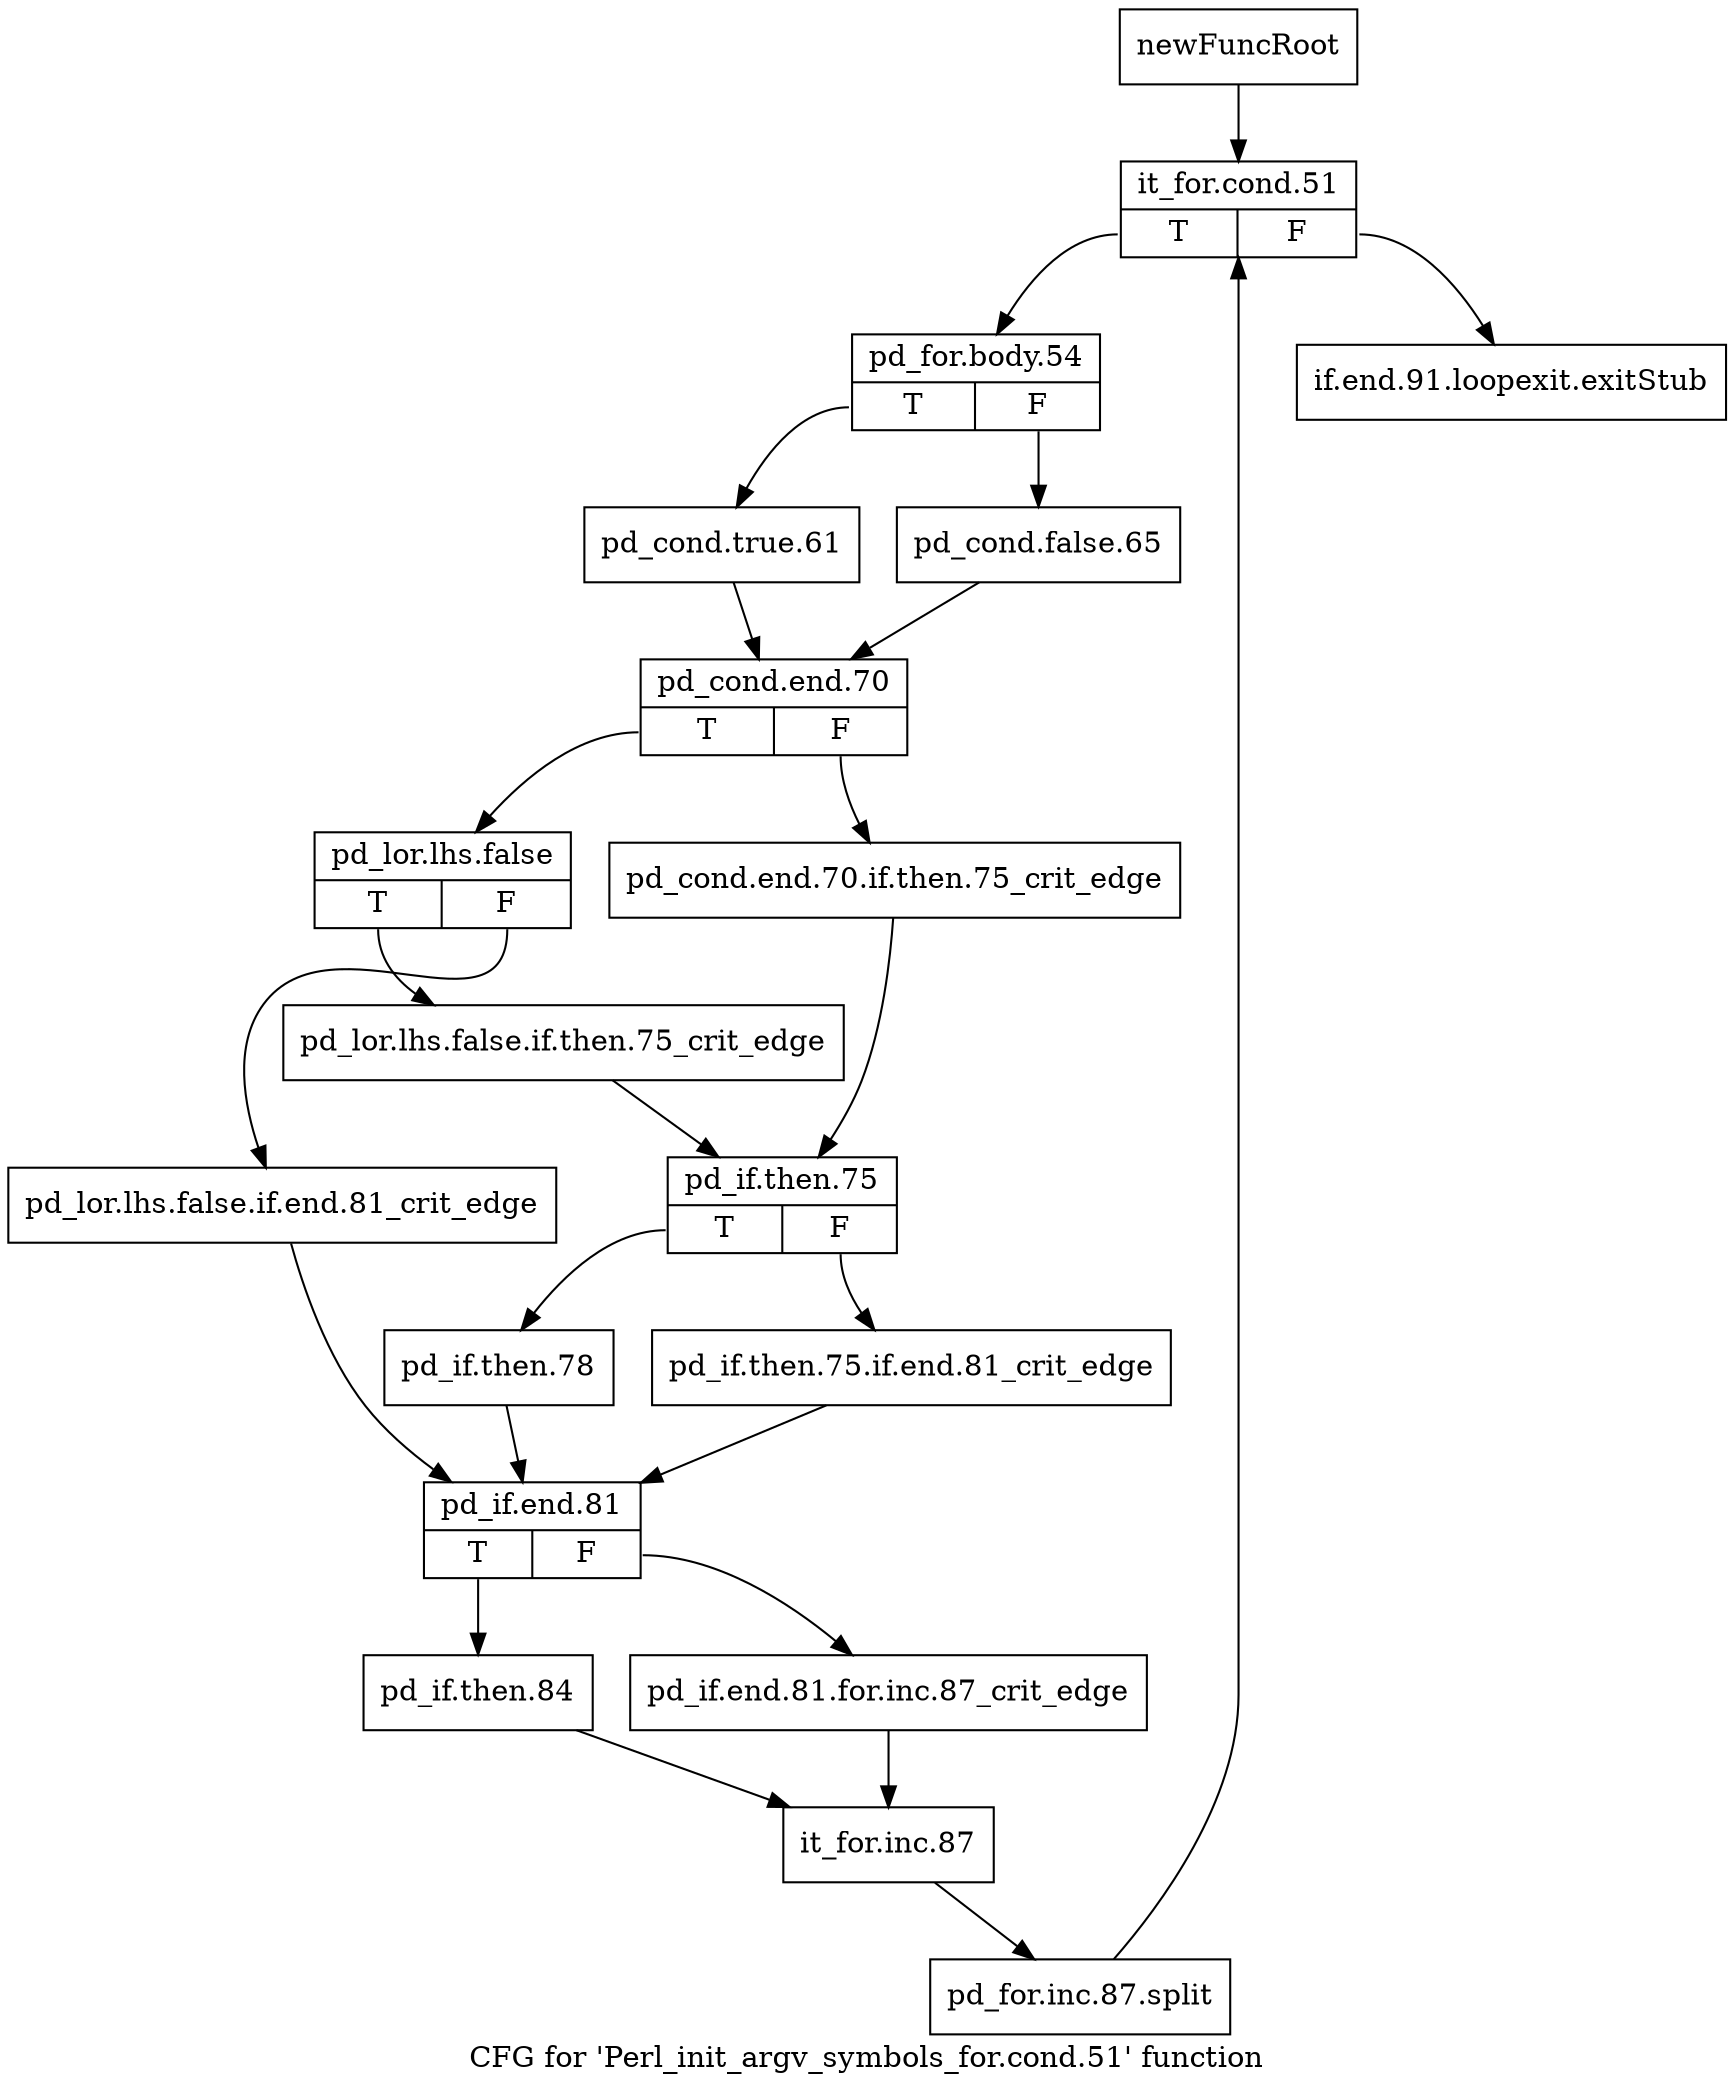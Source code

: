 digraph "CFG for 'Perl_init_argv_symbols_for.cond.51' function" {
	label="CFG for 'Perl_init_argv_symbols_for.cond.51' function";

	Node0x4d56880 [shape=record,label="{newFuncRoot}"];
	Node0x4d56880 -> Node0x4d56920;
	Node0x4d568d0 [shape=record,label="{if.end.91.loopexit.exitStub}"];
	Node0x4d56920 [shape=record,label="{it_for.cond.51|{<s0>T|<s1>F}}"];
	Node0x4d56920:s0 -> Node0x4d56970;
	Node0x4d56920:s1 -> Node0x4d568d0;
	Node0x4d56970 [shape=record,label="{pd_for.body.54|{<s0>T|<s1>F}}"];
	Node0x4d56970:s0 -> Node0x4d56a10;
	Node0x4d56970:s1 -> Node0x4d569c0;
	Node0x4d569c0 [shape=record,label="{pd_cond.false.65}"];
	Node0x4d569c0 -> Node0x4d56a60;
	Node0x4d56a10 [shape=record,label="{pd_cond.true.61}"];
	Node0x4d56a10 -> Node0x4d56a60;
	Node0x4d56a60 [shape=record,label="{pd_cond.end.70|{<s0>T|<s1>F}}"];
	Node0x4d56a60:s0 -> Node0x4d56b00;
	Node0x4d56a60:s1 -> Node0x4d56ab0;
	Node0x4d56ab0 [shape=record,label="{pd_cond.end.70.if.then.75_crit_edge}"];
	Node0x4d56ab0 -> Node0x4d56bf0;
	Node0x4d56b00 [shape=record,label="{pd_lor.lhs.false|{<s0>T|<s1>F}}"];
	Node0x4d56b00:s0 -> Node0x4d56ba0;
	Node0x4d56b00:s1 -> Node0x4d56b50;
	Node0x4d56b50 [shape=record,label="{pd_lor.lhs.false.if.end.81_crit_edge}"];
	Node0x4d56b50 -> Node0x4d56ce0;
	Node0x4d56ba0 [shape=record,label="{pd_lor.lhs.false.if.then.75_crit_edge}"];
	Node0x4d56ba0 -> Node0x4d56bf0;
	Node0x4d56bf0 [shape=record,label="{pd_if.then.75|{<s0>T|<s1>F}}"];
	Node0x4d56bf0:s0 -> Node0x4d56c90;
	Node0x4d56bf0:s1 -> Node0x4d56c40;
	Node0x4d56c40 [shape=record,label="{pd_if.then.75.if.end.81_crit_edge}"];
	Node0x4d56c40 -> Node0x4d56ce0;
	Node0x4d56c90 [shape=record,label="{pd_if.then.78}"];
	Node0x4d56c90 -> Node0x4d56ce0;
	Node0x4d56ce0 [shape=record,label="{pd_if.end.81|{<s0>T|<s1>F}}"];
	Node0x4d56ce0:s0 -> Node0x4d56d80;
	Node0x4d56ce0:s1 -> Node0x4d56d30;
	Node0x4d56d30 [shape=record,label="{pd_if.end.81.for.inc.87_crit_edge}"];
	Node0x4d56d30 -> Node0x4d56dd0;
	Node0x4d56d80 [shape=record,label="{pd_if.then.84}"];
	Node0x4d56d80 -> Node0x4d56dd0;
	Node0x4d56dd0 [shape=record,label="{it_for.inc.87}"];
	Node0x4d56dd0 -> Node0x65b8130;
	Node0x65b8130 [shape=record,label="{pd_for.inc.87.split}"];
	Node0x65b8130 -> Node0x4d56920;
}
